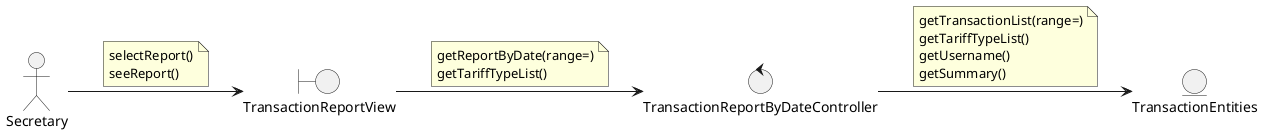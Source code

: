 @startuml
left to right direction

actor Secretary

boundary TransactionReportView

control TransactionReportByDateController

entity TransactionEntities


'--- Actor relations ---
Secretary --> TransactionReportView
note on link
    selectReport()
    seeReport()
end note

'--- Views relations ---
TransactionReportView --> TransactionReportByDateController
note on link
    getReportByDate(range=)
    getTariffTypeList()
end note

'--- Controllers relations ---
TransactionReportByDateController --> TransactionEntities
note on link
    getTransactionList(range=)
    getTariffTypeList()
    getUsername()
    getSummary()
end note

'--- Entity relations ---

@enduml